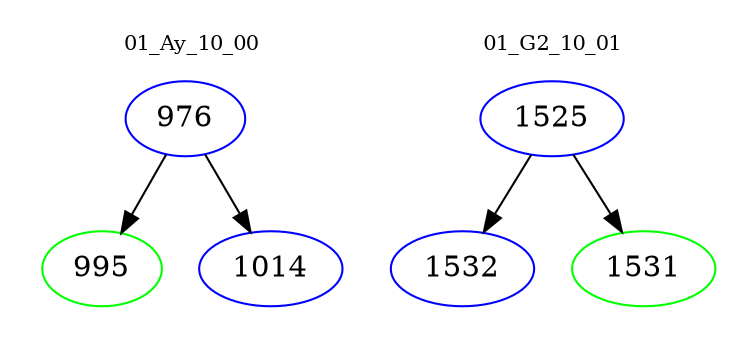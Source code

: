 digraph{
subgraph cluster_0 {
color = white
label = "01_Ay_10_00";
fontsize=10;
T0_976 [label="976", color="blue"]
T0_976 -> T0_995 [color="black"]
T0_995 [label="995", color="green"]
T0_976 -> T0_1014 [color="black"]
T0_1014 [label="1014", color="blue"]
}
subgraph cluster_1 {
color = white
label = "01_G2_10_01";
fontsize=10;
T1_1525 [label="1525", color="blue"]
T1_1525 -> T1_1532 [color="black"]
T1_1532 [label="1532", color="blue"]
T1_1525 -> T1_1531 [color="black"]
T1_1531 [label="1531", color="green"]
}
}
